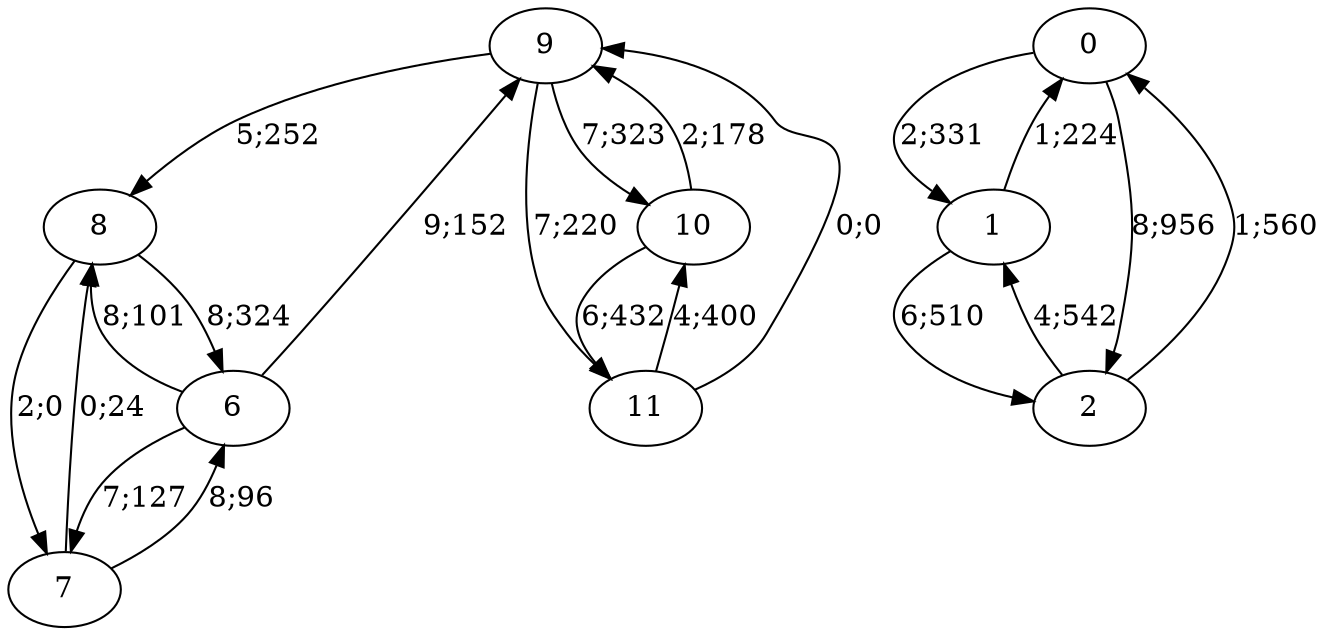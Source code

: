 digraph graph8002 {




















9 -> 8 [color=black,label="5;252"]
9 -> 10 [color=black,label="7;323"]
9 -> 11 [color=black,label="7;220"]


10 -> 9 [color=black,label="2;178"]
10 -> 11 [color=black,label="6;432"]


11 -> 9 [color=black,label="0;0"]
11 -> 10 [color=black,label="4;400"]














6 -> 9 [color=black,label="9;152"]
6 -> 7 [color=black,label="7;127"]
6 -> 8 [color=black,label="8;101"]


7 -> 6 [color=black,label="8;96"]
7 -> 8 [color=black,label="0;24"]


8 -> 6 [color=black,label="8;324"]
8 -> 7 [color=black,label="2;0"]








0 -> 1 [color=black,label="2;331"]
0 -> 2 [color=black,label="8;956"]


1 -> 0 [color=black,label="1;224"]
1 -> 2 [color=black,label="6;510"]


2 -> 0 [color=black,label="1;560"]
2 -> 1 [color=black,label="4;542"]



















}